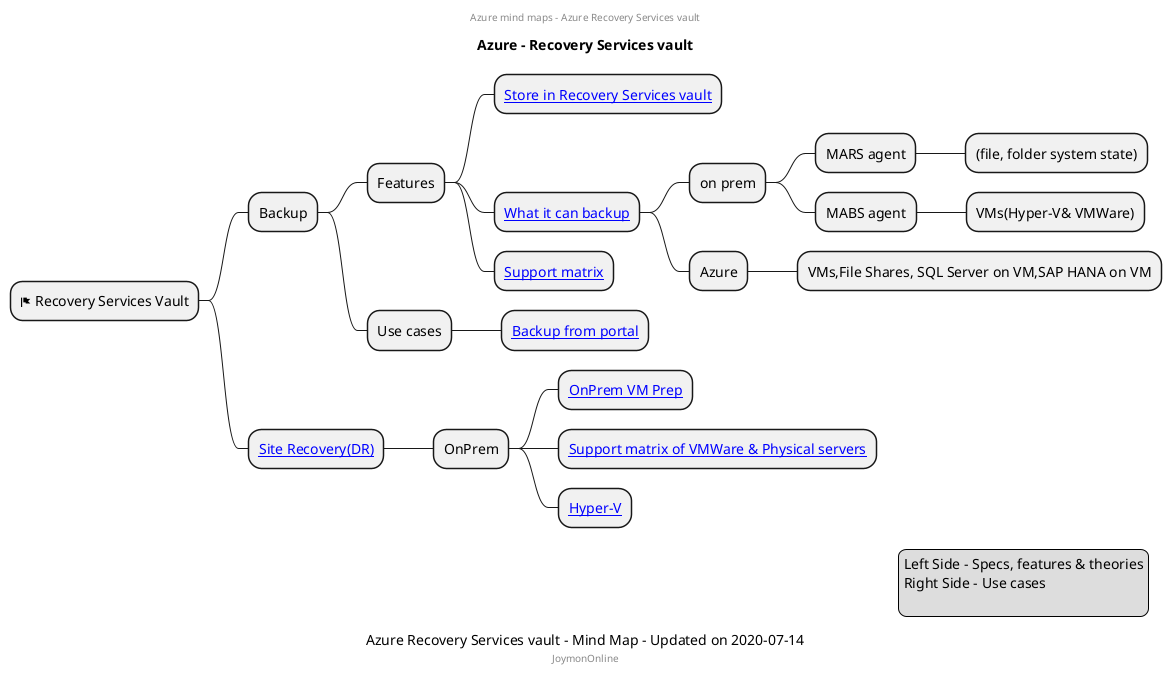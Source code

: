 @startmindmap
center header
Azure mind maps - Azure Recovery Services vault
endheader
title Azure - Recovery Services vault

* <&flag> Recovery Services Vault
** Backup
*** Features
**** [[https://docs.microsoft.com/en-us/azure/backup/backup-azure-vms-introduction Store in Recovery Services vault]]
**** [[https://docs.microsoft.com/en-us/azure/backup/backup-overview#whats-the-difference-between-azure-backup-and-azure-site-recovery What it can backup]]
***** on prem
****** MARS agent
******* (file, folder system state)
****** MABS agent
******* VMs(Hyper-V& VMWare)
***** Azure
****** VMs,File Shares, SQL Server on VM,SAP HANA on VM
**** [[https://docs.microsoft.com/en-us/azure/backup/backup-support-matrix Support matrix]]
*** Use cases
**** [[https://docs.microsoft.com/en-us/azure/backup/backup-azure-vms-first-look-arm Backup from portal]]
** [[https://docs.microsoft.com/en-us/azure/site-recovery/site-recovery-overview Site Recovery(DR)]]
*** OnPrem
**** [[https://docs.microsoft.com/en-us/azure/site-recovery/hyper-v-prepare-on-premises-tutorial OnPrem VM Prep]]
**** [[https://docs.microsoft.com/en-us/azure/site-recovery/vmware-physical-azure-support-matrix Support matrix of VMWare & Physical servers]]
**** [[https://social.technet.microsoft.com/wiki/contents/articles/52212.azure-site-recovery-migrate-hyper-v-virtual-machine-to-azure.aspx Hyper-V]]
caption Azure Recovery Services vault - Mind Map - Updated on 2020-07-14
center footer JoymonOnline

legend right
  Left Side - Specs, features & theories
  Right Side - Use cases
  
endlegend

@endmindmap
